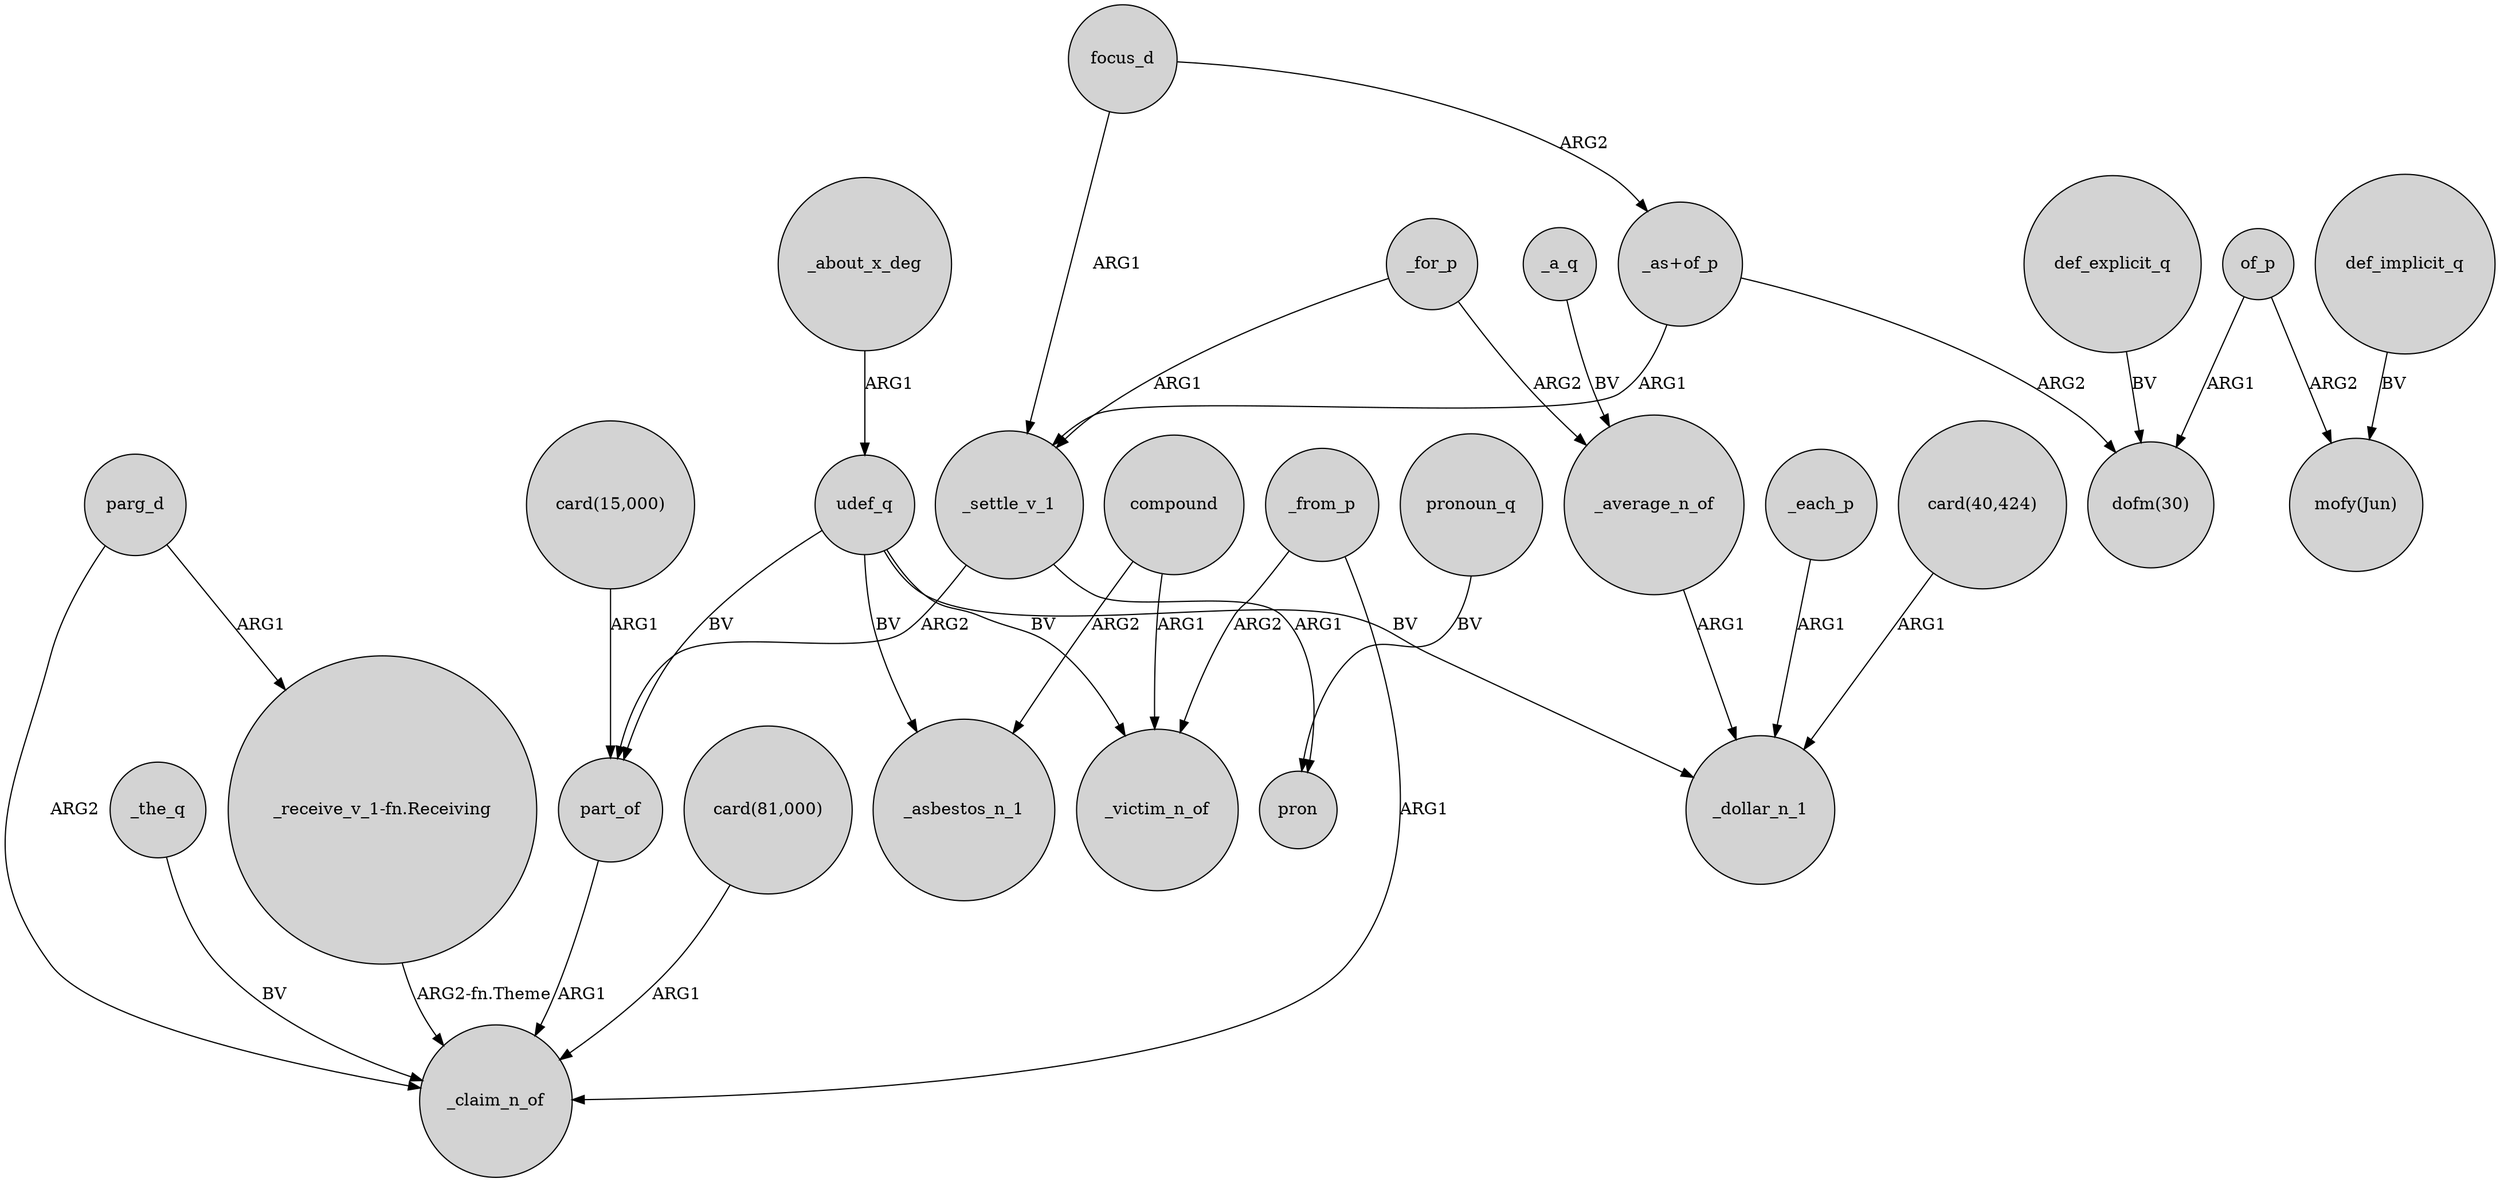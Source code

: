digraph {
	node [shape=circle style=filled]
	part_of -> _claim_n_of [label=ARG1]
	"_as+of_p" -> _settle_v_1 [label=ARG1]
	udef_q -> part_of [label=BV]
	_the_q -> _claim_n_of [label=BV]
	compound -> _victim_n_of [label=ARG1]
	focus_d -> _settle_v_1 [label=ARG1]
	_average_n_of -> _dollar_n_1 [label=ARG1]
	parg_d -> "_receive_v_1-fn.Receiving" [label=ARG1]
	of_p -> "mofy(Jun)" [label=ARG2]
	udef_q -> _victim_n_of [label=BV]
	_a_q -> _average_n_of [label=BV]
	_about_x_deg -> udef_q [label=ARG1]
	"card(81,000)" -> _claim_n_of [label=ARG1]
	_for_p -> _average_n_of [label=ARG2]
	def_implicit_q -> "mofy(Jun)" [label=BV]
	def_explicit_q -> "dofm(30)" [label=BV]
	pronoun_q -> pron [label=BV]
	_for_p -> _settle_v_1 [label=ARG1]
	focus_d -> "_as+of_p" [label=ARG2]
	"card(15,000)" -> part_of [label=ARG1]
	"_as+of_p" -> "dofm(30)" [label=ARG2]
	udef_q -> _asbestos_n_1 [label=BV]
	parg_d -> _claim_n_of [label=ARG2]
	_each_p -> _dollar_n_1 [label=ARG1]
	_settle_v_1 -> pron [label=ARG1]
	"card(40,424)" -> _dollar_n_1 [label=ARG1]
	_from_p -> _claim_n_of [label=ARG1]
	of_p -> "dofm(30)" [label=ARG1]
	"_receive_v_1-fn.Receiving" -> _claim_n_of [label="ARG2-fn.Theme"]
	compound -> _asbestos_n_1 [label=ARG2]
	_from_p -> _victim_n_of [label=ARG2]
	udef_q -> _dollar_n_1 [label=BV]
	_settle_v_1 -> part_of [label=ARG2]
}
